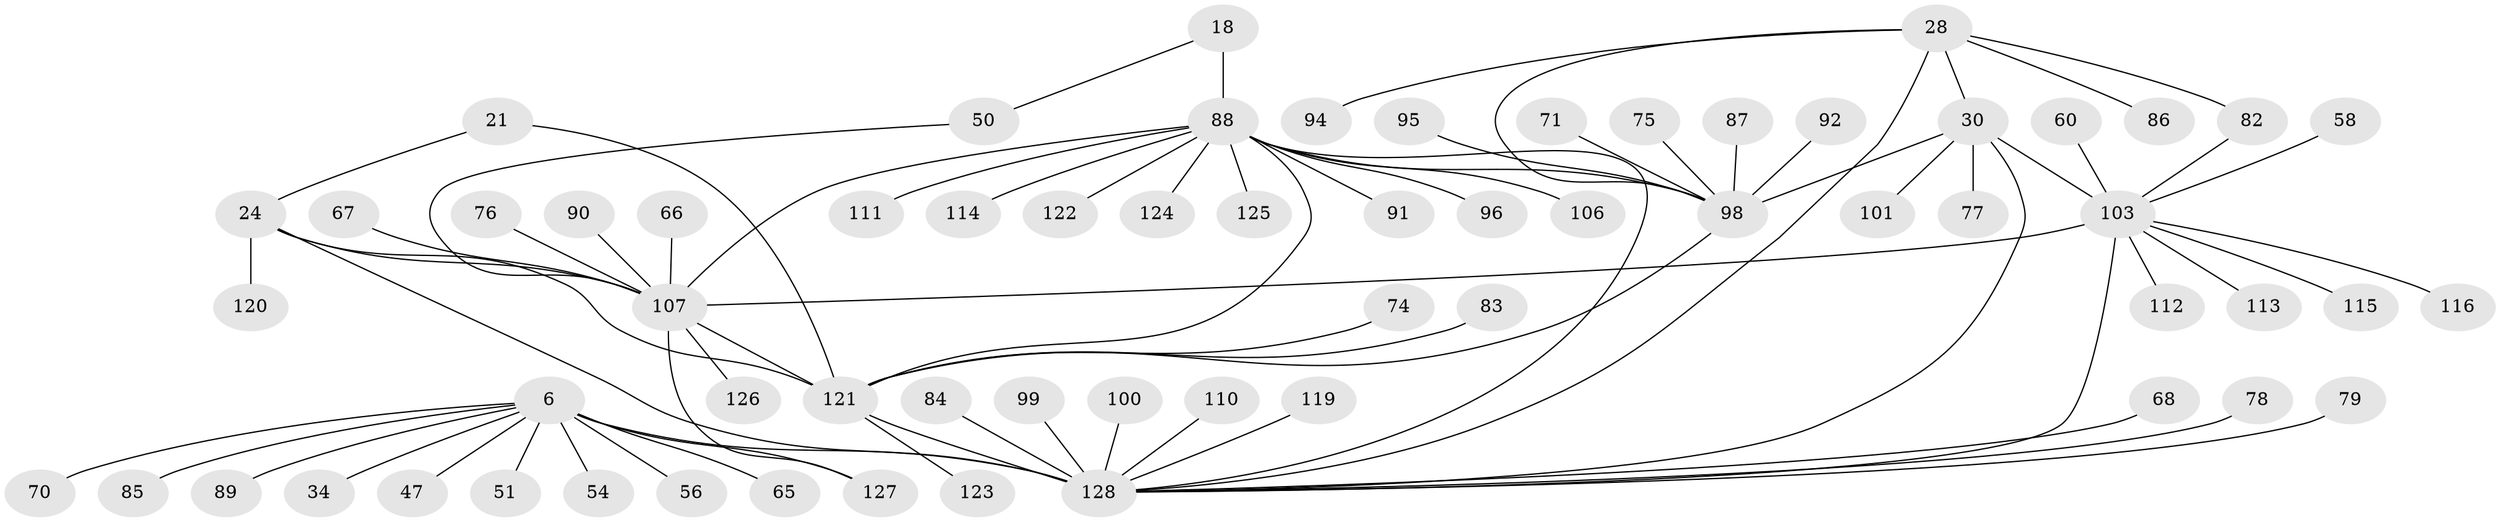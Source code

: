 // original degree distribution, {9: 0.03125, 8: 0.0703125, 18: 0.0078125, 10: 0.03125, 6: 0.0234375, 7: 0.0234375, 13: 0.015625, 5: 0.03125, 11: 0.0078125, 3: 0.0546875, 2: 0.1328125, 1: 0.5703125}
// Generated by graph-tools (version 1.1) at 2025/54/03/09/25 04:54:14]
// undirected, 64 vertices, 77 edges
graph export_dot {
graph [start="1"]
  node [color=gray90,style=filled];
  6 [super="+3+2"];
  18 [super="+13"];
  21 [super="+19"];
  24 [super="+23"];
  28 [super="+26"];
  30 [super="+25"];
  34;
  47;
  50;
  51;
  54;
  56;
  58;
  60;
  65;
  66;
  67;
  68;
  70;
  71;
  74;
  75;
  76;
  77;
  78;
  79;
  82 [super="+42"];
  83;
  84 [super="+41"];
  85;
  86 [super="+73"];
  87;
  88 [super="+17+52+63"];
  89;
  90;
  91;
  92 [super="+81"];
  94;
  95;
  96;
  98 [super="+29+37+59"];
  99;
  100;
  101;
  103 [super="+36+11+53"];
  106 [super="+45"];
  107 [super="+69"];
  110 [super="+80"];
  111;
  112;
  113;
  114;
  115;
  116 [super="+61"];
  119;
  120;
  121 [super="+102+118+72+62"];
  122;
  123 [super="+43"];
  124;
  125;
  126;
  127 [super="+64"];
  128 [super="+117+35+55"];
  6 -- 34;
  6 -- 56;
  6 -- 89;
  6 -- 127;
  6 -- 128 [weight=9];
  6 -- 65;
  6 -- 70;
  6 -- 47;
  6 -- 51;
  6 -- 85;
  6 -- 54;
  18 -- 50;
  18 -- 88 [weight=8];
  21 -- 24 [weight=4];
  21 -- 121 [weight=4];
  24 -- 120;
  24 -- 107 [weight=2];
  24 -- 128;
  24 -- 121 [weight=4];
  28 -- 30 [weight=4];
  28 -- 94;
  28 -- 82;
  28 -- 86;
  28 -- 128;
  28 -- 98 [weight=4];
  30 -- 101;
  30 -- 128 [weight=3];
  30 -- 77;
  30 -- 98 [weight=4];
  30 -- 103;
  50 -- 107;
  58 -- 103;
  60 -- 103;
  66 -- 107;
  67 -- 107;
  68 -- 128;
  71 -- 98;
  74 -- 121;
  75 -- 98;
  76 -- 107;
  78 -- 128;
  79 -- 128;
  82 -- 103;
  83 -- 121;
  84 -- 128;
  87 -- 98;
  88 -- 128 [weight=2];
  88 -- 91;
  88 -- 96;
  88 -- 98;
  88 -- 106;
  88 -- 107 [weight=2];
  88 -- 111;
  88 -- 114;
  88 -- 121;
  88 -- 122;
  88 -- 124;
  88 -- 125;
  90 -- 107;
  92 -- 98;
  95 -- 98;
  98 -- 121;
  99 -- 128;
  100 -- 128;
  103 -- 128;
  103 -- 107 [weight=8];
  103 -- 112;
  103 -- 113;
  103 -- 115;
  103 -- 116;
  107 -- 126;
  107 -- 127;
  107 -- 121;
  110 -- 128;
  119 -- 128;
  121 -- 128;
  121 -- 123;
}
